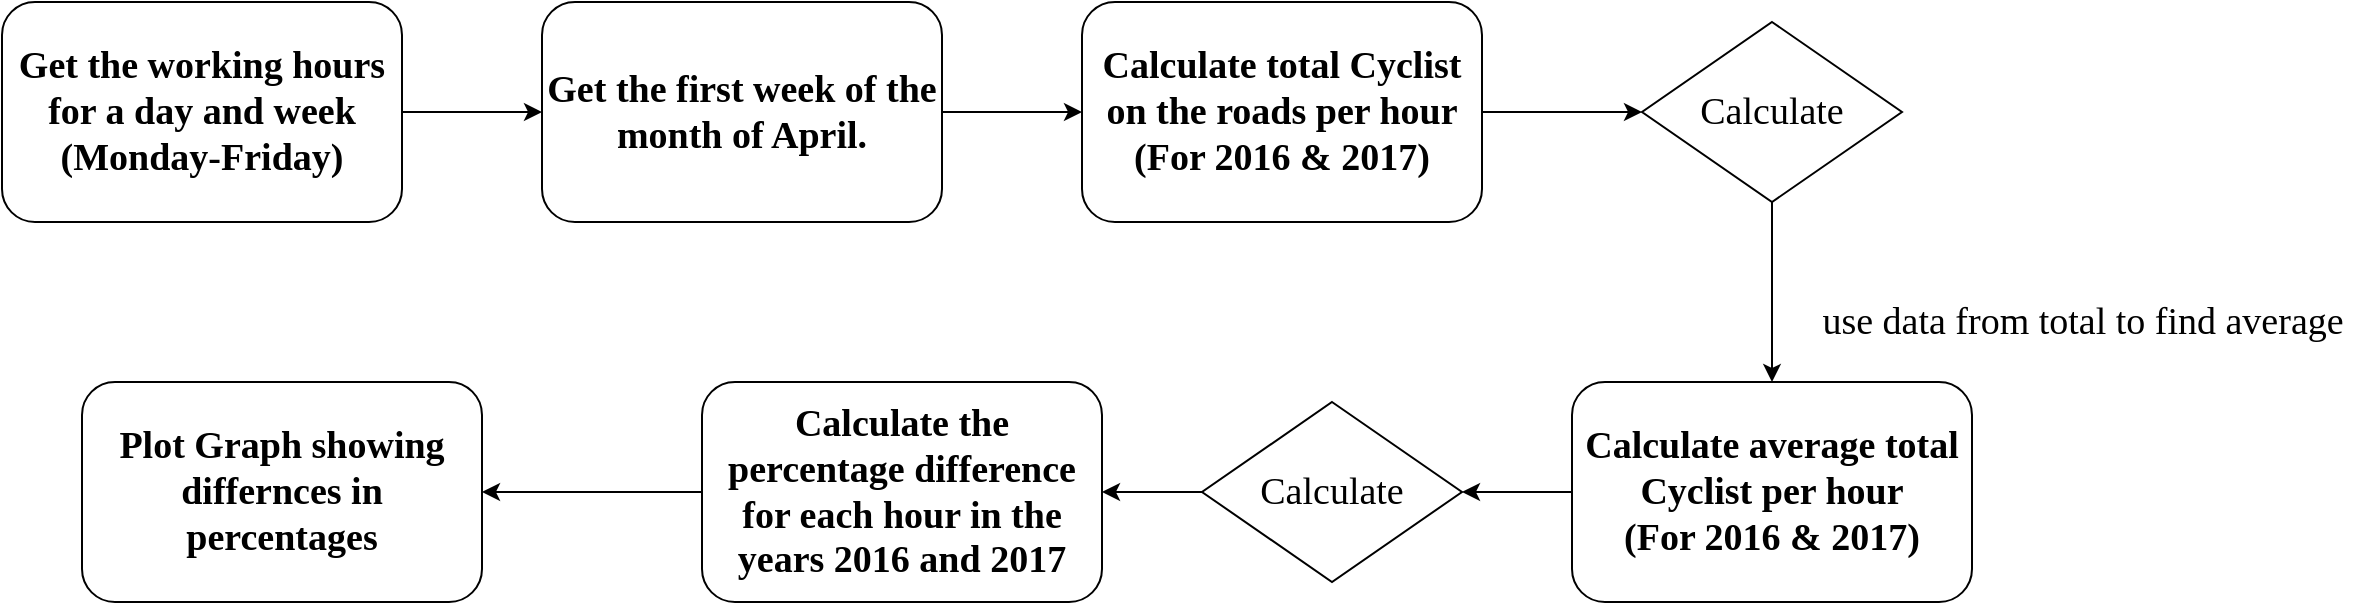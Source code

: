 <mxfile version="16.5.1" type="device"><diagram id="C3fsm5AHtNq5gfbccTXG" name="Page-1"><mxGraphModel dx="2170" dy="1383" grid="1" gridSize="10" guides="1" tooltips="1" connect="1" arrows="1" fold="1" page="1" pageScale="1" pageWidth="1100" pageHeight="850" math="0" shadow="0"><root><mxCell id="0"/><mxCell id="1" parent="0"/><mxCell id="jdySXTG79VKonZNIreWK-28" style="edgeStyle=orthogonalEdgeStyle;rounded=0;orthogonalLoop=1;jettySize=auto;html=1;exitX=1;exitY=0.5;exitDx=0;exitDy=0;entryX=0;entryY=0.5;entryDx=0;entryDy=0;fontFamily=Times New Roman;fontSize=19;" edge="1" parent="1" source="ML3p5__6NTHJpfJ2UsOH-1" target="jdySXTG79VKonZNIreWK-9"><mxGeometry relative="1" as="geometry"/></mxCell><mxCell id="ML3p5__6NTHJpfJ2UsOH-1" value="&lt;b&gt;&lt;font face=&quot;Times New Roman&quot; style=&quot;font-size: 19px&quot;&gt;Calculate total Cyclist on the roads per hour (For 2016 &amp;amp; 2017)&lt;/font&gt;&lt;/b&gt;" style="rounded=1;whiteSpace=wrap;html=1;" parent="1" vertex="1"><mxGeometry x="730" y="200" width="200" height="110" as="geometry"/></mxCell><mxCell id="jdySXTG79VKonZNIreWK-30" style="edgeStyle=orthogonalEdgeStyle;rounded=0;orthogonalLoop=1;jettySize=auto;html=1;exitX=0;exitY=0.5;exitDx=0;exitDy=0;entryX=1;entryY=0.5;entryDx=0;entryDy=0;fontFamily=Times New Roman;fontSize=19;" edge="1" parent="1" source="jdySXTG79VKonZNIreWK-1" target="jdySXTG79VKonZNIreWK-14"><mxGeometry relative="1" as="geometry"/></mxCell><mxCell id="jdySXTG79VKonZNIreWK-1" value="&lt;b&gt;&lt;font face=&quot;Times New Roman&quot; style=&quot;font-size: 19px&quot;&gt;Calculate average total Cyclist per hour&lt;br&gt;(For 2016 &amp;amp; 2017)&lt;/font&gt;&lt;/b&gt;" style="rounded=1;whiteSpace=wrap;html=1;" vertex="1" parent="1"><mxGeometry x="975" y="390" width="200" height="110" as="geometry"/></mxCell><mxCell id="jdySXTG79VKonZNIreWK-22" style="edgeStyle=orthogonalEdgeStyle;rounded=0;orthogonalLoop=1;jettySize=auto;html=1;exitX=0;exitY=0.5;exitDx=0;exitDy=0;entryX=1;entryY=0.5;entryDx=0;entryDy=0;fontFamily=Times New Roman;fontSize=19;" edge="1" parent="1" source="jdySXTG79VKonZNIreWK-4" target="jdySXTG79VKonZNIreWK-6"><mxGeometry relative="1" as="geometry"/></mxCell><mxCell id="jdySXTG79VKonZNIreWK-4" value="&lt;b&gt;&lt;font face=&quot;Times New Roman&quot; style=&quot;font-size: 19px&quot;&gt;Calculate the percentage difference for each hour in the years 2016 and 2017&lt;/font&gt;&lt;/b&gt;" style="rounded=1;whiteSpace=wrap;html=1;" vertex="1" parent="1"><mxGeometry x="540" y="390" width="200" height="110" as="geometry"/></mxCell><mxCell id="jdySXTG79VKonZNIreWK-6" value="&lt;b&gt;&lt;font face=&quot;Times New Roman&quot; style=&quot;font-size: 19px&quot;&gt;Plot Graph showing differnces in percentages&lt;/font&gt;&lt;/b&gt;" style="rounded=1;whiteSpace=wrap;html=1;" vertex="1" parent="1"><mxGeometry x="230" y="390" width="200" height="110" as="geometry"/></mxCell><mxCell id="jdySXTG79VKonZNIreWK-29" style="edgeStyle=orthogonalEdgeStyle;rounded=0;orthogonalLoop=1;jettySize=auto;html=1;exitX=0.5;exitY=1;exitDx=0;exitDy=0;fontFamily=Times New Roman;fontSize=19;entryX=0.5;entryY=0;entryDx=0;entryDy=0;" edge="1" parent="1" source="jdySXTG79VKonZNIreWK-9" target="jdySXTG79VKonZNIreWK-1"><mxGeometry relative="1" as="geometry"><mxPoint x="1076" y="360" as="targetPoint"/></mxGeometry></mxCell><mxCell id="jdySXTG79VKonZNIreWK-9" value="Calculate" style="rhombus;whiteSpace=wrap;html=1;fontFamily=Times New Roman;fontSize=19;" vertex="1" parent="1"><mxGeometry x="1010" y="210" width="130" height="90" as="geometry"/></mxCell><mxCell id="jdySXTG79VKonZNIreWK-19" style="edgeStyle=orthogonalEdgeStyle;rounded=0;orthogonalLoop=1;jettySize=auto;html=1;exitX=0;exitY=0.5;exitDx=0;exitDy=0;entryX=1;entryY=0.5;entryDx=0;entryDy=0;fontFamily=Times New Roman;fontSize=19;" edge="1" parent="1" source="jdySXTG79VKonZNIreWK-14" target="jdySXTG79VKonZNIreWK-4"><mxGeometry relative="1" as="geometry"/></mxCell><mxCell id="jdySXTG79VKonZNIreWK-14" value="Calculate" style="rhombus;whiteSpace=wrap;html=1;fontFamily=Times New Roman;fontSize=19;" vertex="1" parent="1"><mxGeometry x="790" y="400" width="130" height="90" as="geometry"/></mxCell><mxCell id="jdySXTG79VKonZNIreWK-21" value="use data from total to find average" style="text;html=1;align=center;verticalAlign=middle;resizable=0;points=[];autosize=1;strokeColor=none;fillColor=none;fontSize=19;fontFamily=Times New Roman;" vertex="1" parent="1"><mxGeometry x="1090" y="345" width="280" height="30" as="geometry"/></mxCell><mxCell id="jdySXTG79VKonZNIreWK-26" style="edgeStyle=orthogonalEdgeStyle;rounded=0;orthogonalLoop=1;jettySize=auto;html=1;exitX=1;exitY=0.5;exitDx=0;exitDy=0;entryX=0;entryY=0.5;entryDx=0;entryDy=0;fontFamily=Times New Roman;fontSize=19;" edge="1" parent="1" source="jdySXTG79VKonZNIreWK-23" target="jdySXTG79VKonZNIreWK-25"><mxGeometry relative="1" as="geometry"/></mxCell><mxCell id="jdySXTG79VKonZNIreWK-23" value="&lt;font face=&quot;Times New Roman&quot;&gt;&lt;span style=&quot;font-size: 19px&quot;&gt;&lt;b&gt;Get the working hours for a day and week (Monday-Friday)&lt;/b&gt;&lt;/span&gt;&lt;/font&gt;" style="rounded=1;whiteSpace=wrap;html=1;" vertex="1" parent="1"><mxGeometry x="190" y="200" width="200" height="110" as="geometry"/></mxCell><mxCell id="jdySXTG79VKonZNIreWK-27" style="edgeStyle=orthogonalEdgeStyle;rounded=0;orthogonalLoop=1;jettySize=auto;html=1;exitX=1;exitY=0.5;exitDx=0;exitDy=0;entryX=0;entryY=0.5;entryDx=0;entryDy=0;fontFamily=Times New Roman;fontSize=19;" edge="1" parent="1" source="jdySXTG79VKonZNIreWK-25" target="ML3p5__6NTHJpfJ2UsOH-1"><mxGeometry relative="1" as="geometry"/></mxCell><mxCell id="jdySXTG79VKonZNIreWK-25" value="&lt;b&gt;&lt;font face=&quot;Times New Roman&quot; style=&quot;font-size: 19px&quot;&gt;Get the first week of the month of April.&lt;/font&gt;&lt;/b&gt;" style="rounded=1;whiteSpace=wrap;html=1;" vertex="1" parent="1"><mxGeometry x="460" y="200" width="200" height="110" as="geometry"/></mxCell></root></mxGraphModel></diagram></mxfile>